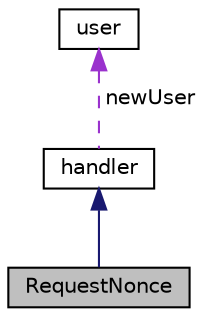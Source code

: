 digraph "RequestNonce"
{
 // LATEX_PDF_SIZE
  edge [fontname="Helvetica",fontsize="10",labelfontname="Helvetica",labelfontsize="10"];
  node [fontname="Helvetica",fontsize="10",shape=record];
  Node1 [label="RequestNonce",height=0.2,width=0.4,color="black", fillcolor="grey75", style="filled", fontcolor="black",tooltip=" "];
  Node2 -> Node1 [dir="back",color="midnightblue",fontsize="10",style="solid",fontname="Helvetica"];
  Node2 [label="handler",height=0.2,width=0.4,color="black", fillcolor="white", style="filled",URL="$classhandler.html",tooltip=" "];
  Node3 -> Node2 [dir="back",color="darkorchid3",fontsize="10",style="dashed",label=" newUser" ,fontname="Helvetica"];
  Node3 [label="user",height=0.2,width=0.4,color="black", fillcolor="white", style="filled",URL="$classuser.html",tooltip=" "];
}
